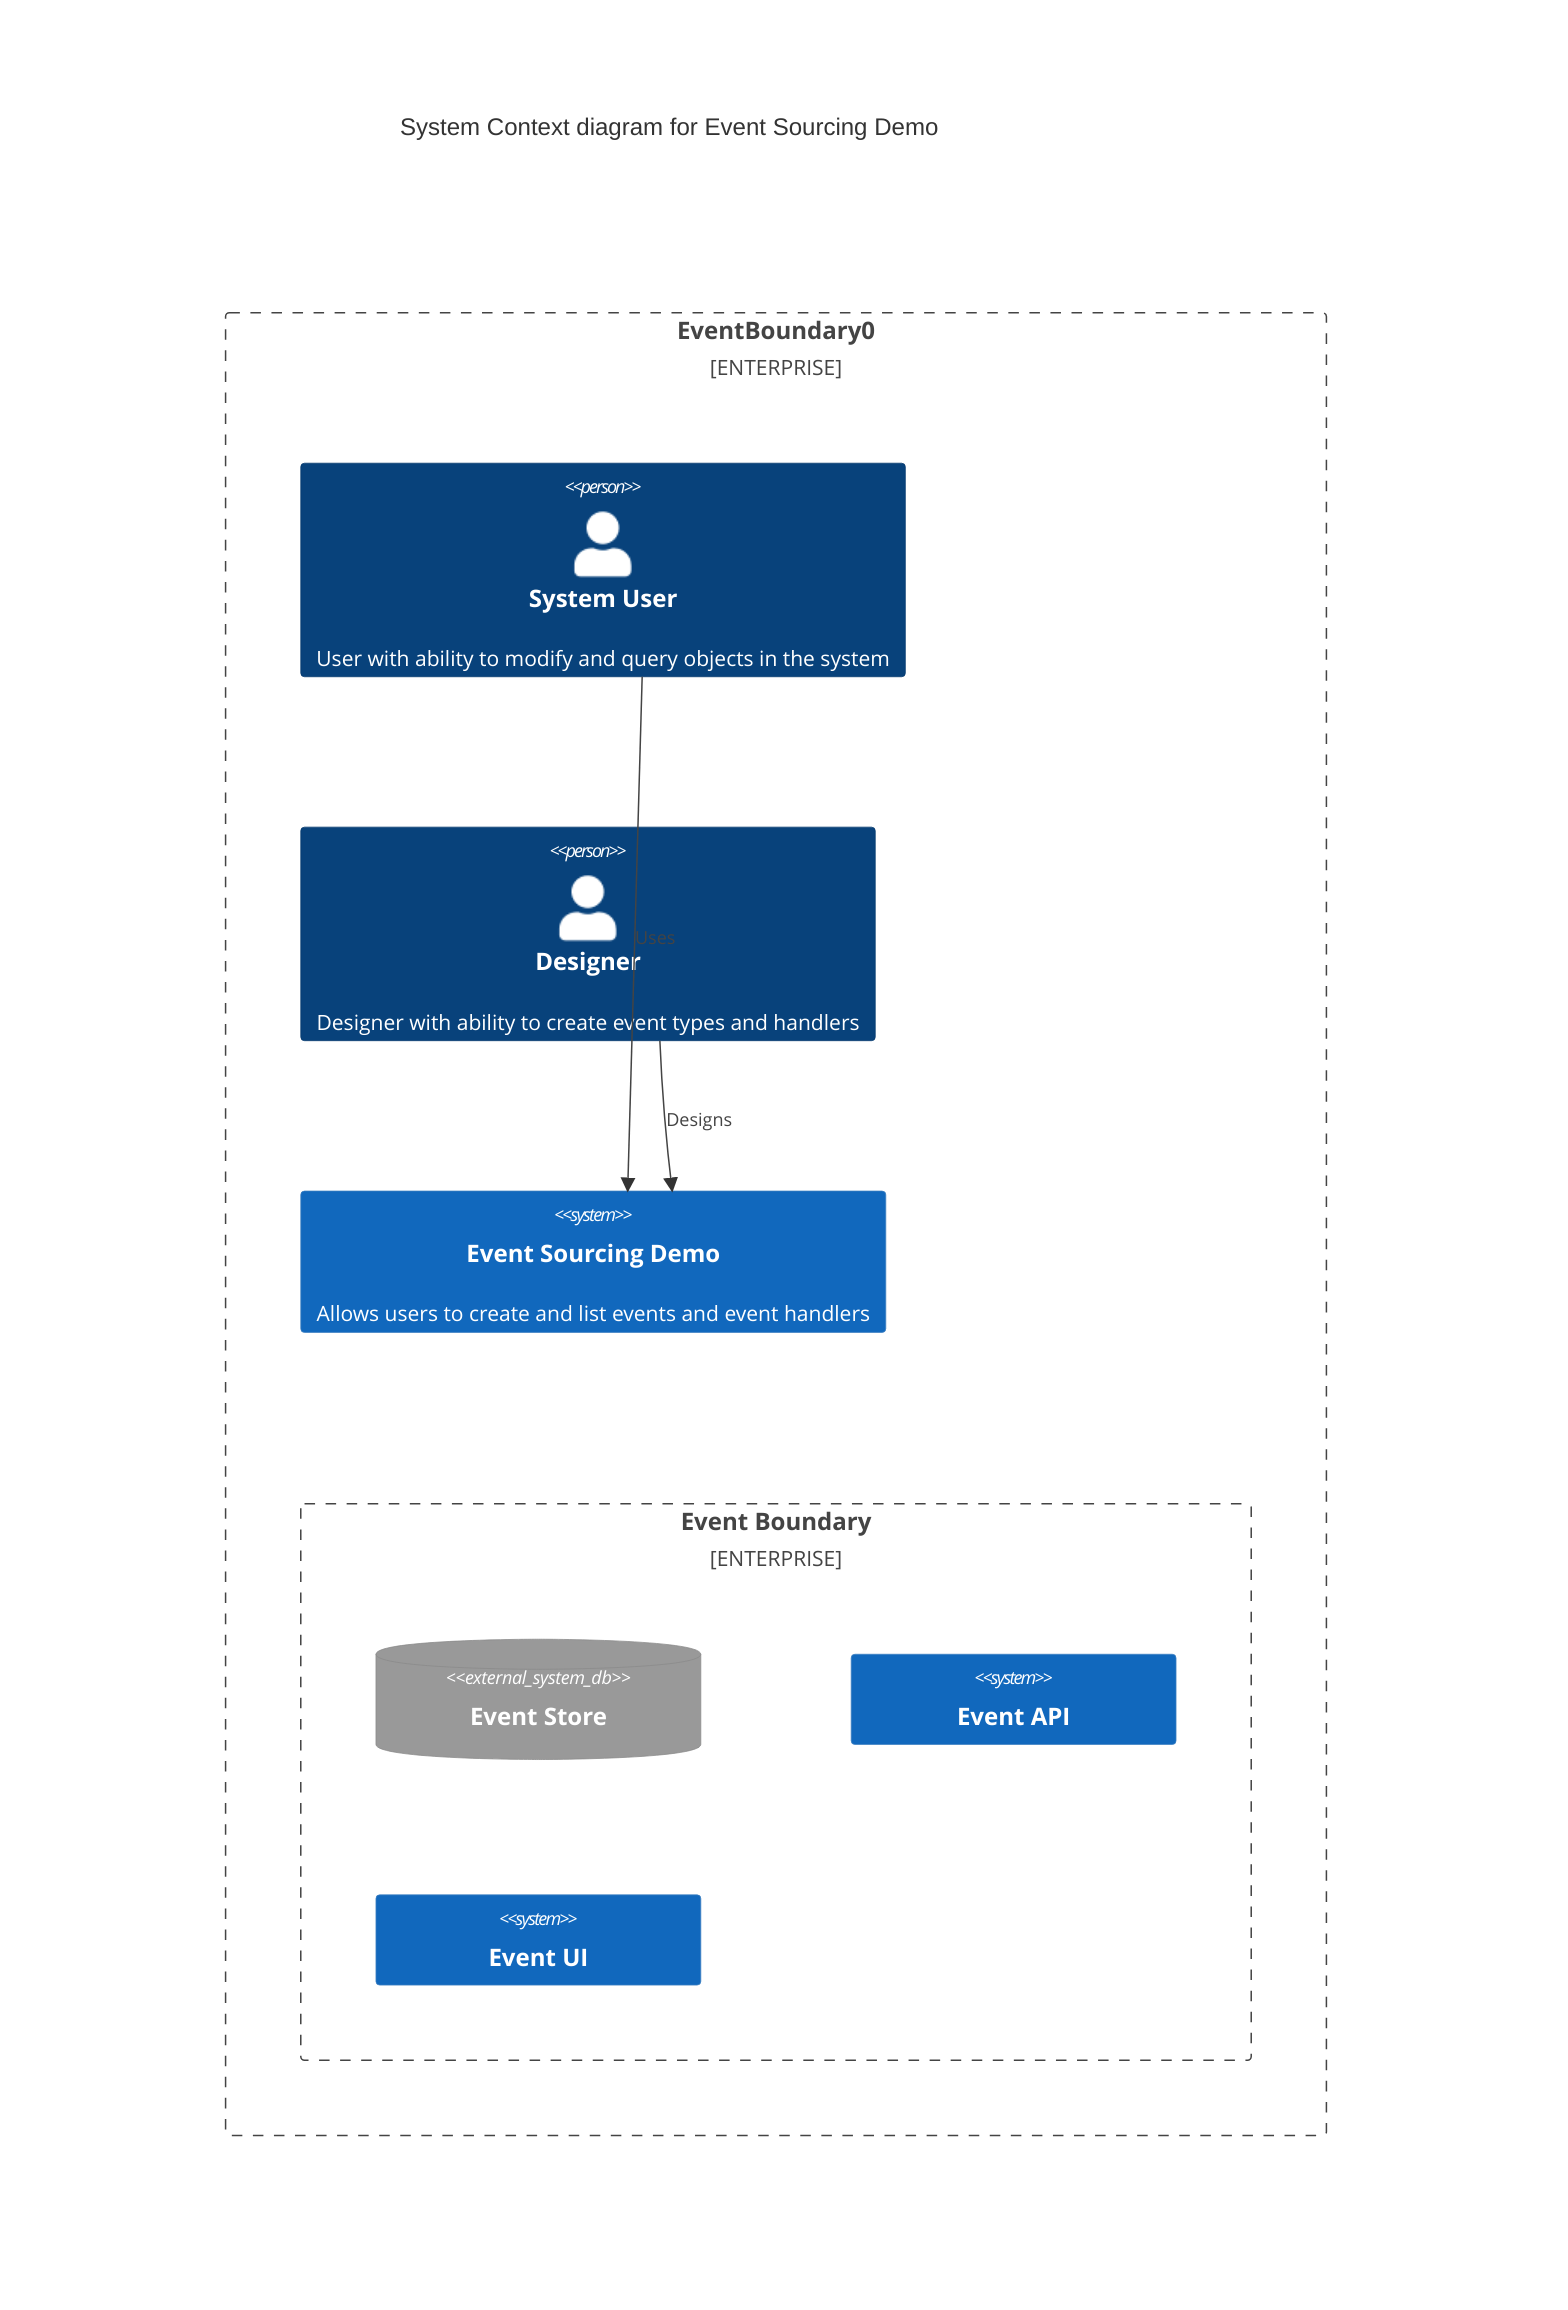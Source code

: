 C4Context
   title System Context diagram for Event Sourcing Demo
   Enterprise_Boundary(b0, "EventBoundary0") {
   Person(userA, "System User", "User with ability to modify and query objects in the system")
   Person(userB, "Designer", "Designer with ability to create event types and handlers")
   System(systemA, "Event Sourcing Demo", "Allows users to create and list events and event handlers")

   Enterprise_Boundary(b1, "Event Boundary") {
   SystemDb_Ext(EventStore, "Event Store")
   System(EventAPI, "Event API")
   System(EventUI, "Event UI")
   }
   }
  

   Rel(userA, systemA, "Uses")
   Rel(userB, systemA, "Designs")